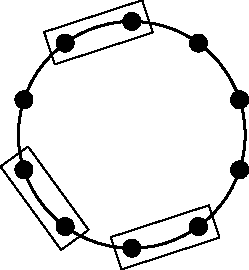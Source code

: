 /* menages.asy*/

/* Copyright (c) 2014 Horst H. von Brand */
/* Bajo licencia MIT. Vea LICENSE-MIT para detalles */

unitsize(1cm);

int i;
real r = 2,
     l = 2 * sin(pi / 10),
     vertexsize = 0.15;

draw(circle((0, 0), r), black + 1);
for(i = 0; i < 10; ++i)
  filldraw(circle((0, r) * expi(pi * i / 5), vertexsize));

path box = (-4 * vertexsize - l / 2, -2 * vertexsize) --
	   (-4 * vertexsize - l / 2,  2 * vertexsize) --
	   ( 4 * vertexsize + l / 2,  2 * vertexsize) --
	   ( 4 * vertexsize + l / 2, -2 * vertexsize) --
	   cycle;

draw(shift(r * (expi(7 * pi / 10) + expi(5 * pi / 10)) / 2)
       * rotate(18, (0, 0)) * box);
draw(shift(r * (expi(11 * pi / 10) + expi(13 * pi / 10)) / 2)
       * rotate(7 * 18, (0, 0)) * box);
draw(shift(r * (expi(15 * pi / 10) + expi(17 * pi / 10)) / 2)
       * rotate(11 * 18, (0, 0)) * box);
